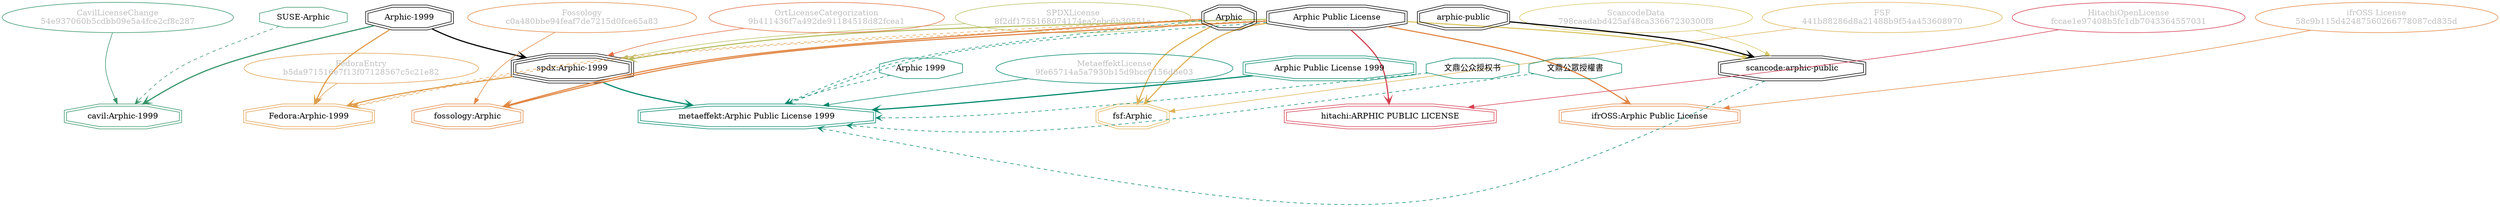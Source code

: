 strict digraph {
    node [shape=box];
    graph [splines=curved];
    310 [label="SPDXLicense\n8f2df1755168074174ea2ebc6b30551a"
        ,fontcolor=gray
        ,color="#b8bf62"
        ,fillcolor="beige;1"
        ,shape=ellipse];
    311 [label="spdx:Arphic-1999"
        ,shape=tripleoctagon];
    312 [label="Arphic-1999"
        ,shape=doubleoctagon];
    313 [label="Arphic Public License"
        ,shape=doubleoctagon];
    5918 [label="FedoraEntry\nb5da971516e7f13f07128567c5c21e82"
         ,fontcolor=gray
         ,color="#e09d4b"
         ,fillcolor="beige;1"
         ,shape=ellipse];
    5919 [label="Fedora:Arphic-1999"
         ,color="#e09d4b"
         ,shape=doubleoctagon];
    5920 [label=Arphic
         ,shape=doubleoctagon];
    10044 [label="FSF\n441b88286d8a21488b9f54a453608970"
          ,fontcolor=gray
          ,color="#deb256"
          ,fillcolor="beige;1"
          ,shape=ellipse];
    10045 [label="fsf:Arphic"
          ,color="#deb256"
          ,shape=doubleoctagon];
    11955 [label="ScancodeData\n798caadabd425af48ca33667230300f8"
          ,fontcolor=gray
          ,color="#dac767"
          ,fillcolor="beige;1"
          ,shape=ellipse];
    11956 [label="scancode:arphic-public"
          ,shape=doubleoctagon];
    11957 [label="arphic-public"
          ,shape=doubleoctagon];
    26010 [label="Fossology\nc0a480bbe94feaf7de7215d0fce65a83"
          ,fontcolor=gray
          ,color="#e18745"
          ,fillcolor="beige;1"
          ,shape=ellipse];
    26011 [label="fossology:Arphic"
          ,color="#e18745"
          ,shape=doubleoctagon];
    28504 [label="OrtLicenseCategorization\n9b411436f7a492de91184518d82fcea1"
          ,fontcolor=gray
          ,color="#e06f45"
          ,fillcolor="beige;1"
          ,shape=ellipse];
    36391 [label="CavilLicenseChange\n54e937060b5cdbb09e5a4fce2cf8c287"
          ,fontcolor=gray
          ,color="#379469"
          ,fillcolor="beige;1"
          ,shape=ellipse];
    36392 [label="cavil:Arphic-1999"
          ,color="#379469"
          ,shape=doubleoctagon];
    36393 [label="SUSE-Arphic"
          ,color="#379469"
          ,shape=octagon];
    38430 [label="MetaeffektLicense\n9fe65714a5a7930b15d9bcc9156d6e03"
          ,fontcolor=gray
          ,color="#00876c"
          ,fillcolor="beige;1"
          ,shape=ellipse];
    38431 [label="metaeffekt:Arphic Public License 1999"
          ,color="#00876c"
          ,shape=doubleoctagon];
    38432 [label="Arphic Public License 1999"
          ,color="#00876c"
          ,shape=doubleoctagon];
    38433 [label=文鼎公众授权书
          ,color="#00876c"
          ,shape=octagon];
    38434 [label=文鼎公眾授權書
          ,color="#00876c"
          ,shape=octagon];
    38435 [label="Arphic 1999"
          ,color="#00876c"
          ,shape=octagon];
    54106 [label="HitachiOpenLicense\nfccae1e97408b5fc1db7043364557031"
          ,fontcolor=gray
          ,color="#d43d51"
          ,fillcolor="beige;1"
          ,shape=ellipse];
    54107 [label="hitachi:ARPHIC PUBLIC LICENSE"
          ,color="#d43d51"
          ,shape=doubleoctagon];
    54815 [label="ifrOSS License\n58c9b115d42487560266778087cd835d"
          ,fontcolor=gray
          ,color="#e18745"
          ,fillcolor="beige;1"
          ,shape=ellipse];
    54816 [label="ifrOSS:Arphic Public License"
          ,color="#e18745"
          ,shape=doubleoctagon];
    310 -> 311 [weight=0.5
               ,color="#b8bf62"];
    311 -> 5919 [style=bold
                ,arrowhead=vee
                ,weight=0.7
                ,color="#e09d4b"];
    311 -> 38431 [style=bold
                 ,arrowhead=vee
                 ,weight=0.7
                 ,color="#00876c"];
    312 -> 311 [style=bold
               ,arrowhead=vee
               ,weight=0.7];
    312 -> 5919 [style=bold
                ,arrowhead=vee
                ,weight=0.7
                ,color="#e09d4b"];
    312 -> 36392 [style=bold
                 ,arrowhead=vee
                 ,weight=0.7
                 ,color="#379469"];
    312 -> 36392 [style=bold
                 ,arrowhead=vee
                 ,weight=0.7
                 ,color="#379469"];
    313 -> 311 [style=bold
               ,arrowhead=vee
               ,weight=0.7
               ,color="#b8bf62"];
    313 -> 5919 [style=dashed
                ,arrowhead=vee
                ,weight=0.5
                ,color="#e09d4b"];
    313 -> 10045 [style=bold
                 ,arrowhead=vee
                 ,weight=0.7
                 ,color="#deb256"];
    313 -> 11956 [style=bold
                 ,arrowhead=vee
                 ,weight=0.7
                 ,color="#dac767"];
    313 -> 26011 [style=bold
                 ,arrowhead=vee
                 ,weight=0.7
                 ,color="#e18745"];
    313 -> 38431 [style=dashed
                 ,arrowhead=vee
                 ,weight=0.5
                 ,color="#00876c"];
    313 -> 54107 [style=bold
                 ,arrowhead=vee
                 ,weight=0.7
                 ,color="#d43d51"];
    313 -> 54816 [style=bold
                 ,arrowhead=vee
                 ,weight=0.7
                 ,color="#e18745"];
    313 -> 54816 [style=bold
                 ,arrowhead=vee
                 ,weight=0.7
                 ,color="#e18745"];
    5918 -> 5919 [weight=0.5
                 ,color="#e09d4b"];
    5920 -> 5919 [style=dashed
                 ,arrowhead=vee
                 ,weight=0.5
                 ,color="#e09d4b"];
    5920 -> 10045 [style=bold
                  ,arrowhead=vee
                  ,weight=0.7
                  ,color="#deb256"];
    5920 -> 26011 [style=bold
                  ,arrowhead=vee
                  ,weight=0.7
                  ,color="#e18745"];
    5920 -> 38431 [style=dashed
                  ,arrowhead=vee
                  ,weight=0.5
                  ,color="#00876c"];
    10044 -> 10045 [weight=0.5
                   ,color="#deb256"];
    11955 -> 11956 [weight=0.5
                   ,color="#dac767"];
    11956 -> 38431 [style=dashed
                   ,arrowhead=vee
                   ,weight=0.5
                   ,color="#00876c"];
    11957 -> 11956 [style=bold
                   ,arrowhead=vee
                   ,weight=0.7];
    26010 -> 26011 [weight=0.5
                   ,color="#e18745"];
    28504 -> 311 [weight=0.5
                 ,color="#e06f45"];
    36391 -> 36392 [weight=0.5
                   ,color="#379469"];
    36393 -> 36392 [style=dashed
                   ,arrowhead=vee
                   ,weight=0.5
                   ,color="#379469"];
    38430 -> 38431 [weight=0.5
                   ,color="#00876c"];
    38432 -> 38431 [style=bold
                   ,arrowhead=vee
                   ,weight=0.7
                   ,color="#00876c"];
    38433 -> 38431 [style=dashed
                   ,arrowhead=vee
                   ,weight=0.5
                   ,color="#00876c"];
    38434 -> 38431 [style=dashed
                   ,arrowhead=vee
                   ,weight=0.5
                   ,color="#00876c"];
    38435 -> 38431 [style=dashed
                   ,arrowhead=vee
                   ,weight=0.5
                   ,color="#00876c"];
    54106 -> 54107 [weight=0.5
                   ,color="#d43d51"];
    54815 -> 54816 [weight=0.5
                   ,color="#e18745"];
}
